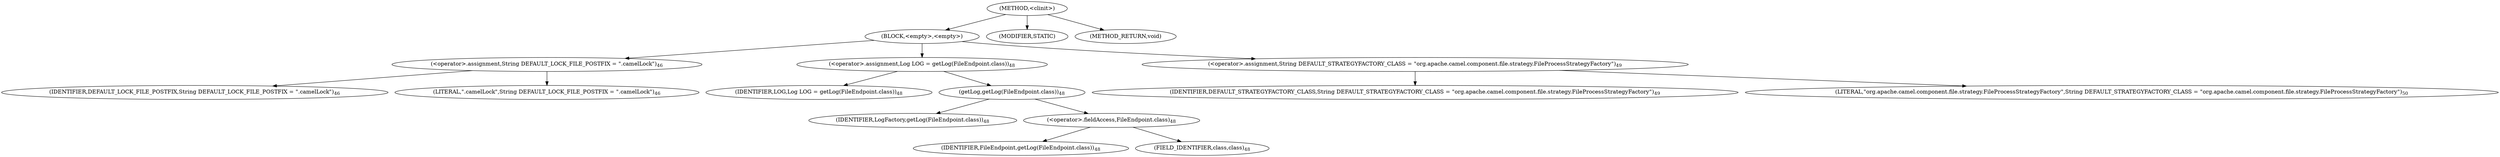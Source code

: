 digraph "&lt;clinit&gt;" {  
"1171" [label = <(METHOD,&lt;clinit&gt;)> ]
"1172" [label = <(BLOCK,&lt;empty&gt;,&lt;empty&gt;)> ]
"1173" [label = <(&lt;operator&gt;.assignment,String DEFAULT_LOCK_FILE_POSTFIX = &quot;.camelLock&quot;)<SUB>46</SUB>> ]
"1174" [label = <(IDENTIFIER,DEFAULT_LOCK_FILE_POSTFIX,String DEFAULT_LOCK_FILE_POSTFIX = &quot;.camelLock&quot;)<SUB>46</SUB>> ]
"1175" [label = <(LITERAL,&quot;.camelLock&quot;,String DEFAULT_LOCK_FILE_POSTFIX = &quot;.camelLock&quot;)<SUB>46</SUB>> ]
"1176" [label = <(&lt;operator&gt;.assignment,Log LOG = getLog(FileEndpoint.class))<SUB>48</SUB>> ]
"1177" [label = <(IDENTIFIER,LOG,Log LOG = getLog(FileEndpoint.class))<SUB>48</SUB>> ]
"1178" [label = <(getLog,getLog(FileEndpoint.class))<SUB>48</SUB>> ]
"1179" [label = <(IDENTIFIER,LogFactory,getLog(FileEndpoint.class))<SUB>48</SUB>> ]
"1180" [label = <(&lt;operator&gt;.fieldAccess,FileEndpoint.class)<SUB>48</SUB>> ]
"1181" [label = <(IDENTIFIER,FileEndpoint,getLog(FileEndpoint.class))<SUB>48</SUB>> ]
"1182" [label = <(FIELD_IDENTIFIER,class,class)<SUB>48</SUB>> ]
"1183" [label = <(&lt;operator&gt;.assignment,String DEFAULT_STRATEGYFACTORY_CLASS = &quot;org.apache.camel.component.file.strategy.FileProcessStrategyFactory&quot;)<SUB>49</SUB>> ]
"1184" [label = <(IDENTIFIER,DEFAULT_STRATEGYFACTORY_CLASS,String DEFAULT_STRATEGYFACTORY_CLASS = &quot;org.apache.camel.component.file.strategy.FileProcessStrategyFactory&quot;)<SUB>49</SUB>> ]
"1185" [label = <(LITERAL,&quot;org.apache.camel.component.file.strategy.FileProcessStrategyFactory&quot;,String DEFAULT_STRATEGYFACTORY_CLASS = &quot;org.apache.camel.component.file.strategy.FileProcessStrategyFactory&quot;)<SUB>50</SUB>> ]
"1186" [label = <(MODIFIER,STATIC)> ]
"1187" [label = <(METHOD_RETURN,void)> ]
  "1171" -> "1172" 
  "1171" -> "1186" 
  "1171" -> "1187" 
  "1172" -> "1173" 
  "1172" -> "1176" 
  "1172" -> "1183" 
  "1173" -> "1174" 
  "1173" -> "1175" 
  "1176" -> "1177" 
  "1176" -> "1178" 
  "1178" -> "1179" 
  "1178" -> "1180" 
  "1180" -> "1181" 
  "1180" -> "1182" 
  "1183" -> "1184" 
  "1183" -> "1185" 
}
